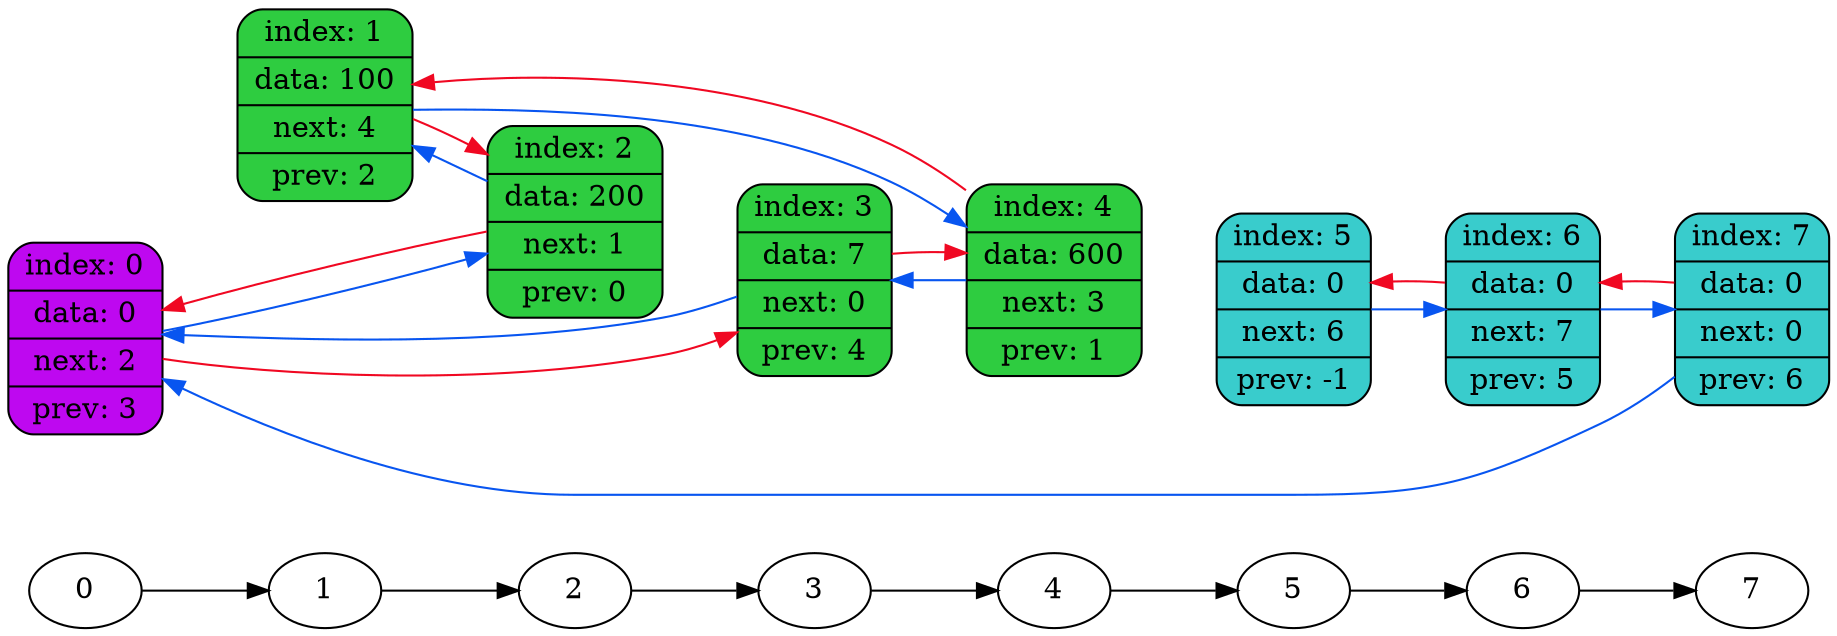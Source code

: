 digraph
{
    rankdir=LR

    "0" -> "1" -> "2" -> "3" -> "4" -> "5" -> "6" -> "7";

    node5[shape=record,style="rounded,filled",fillcolor="#39CCCC",label="index: 5 | data: 0 | next: 6 | prev: -1"];
    node6[shape=record,style="rounded,filled",fillcolor="#39CCCC",label="index: 6 | data: 0 | next: 7 | prev: 5"];
    node7[shape=record,style="rounded,filled",fillcolor="#39CCCC",label="index: 7 | data: 0 | next: 0 | prev: 6"];
    node0[shape=record,style="rounded,filled",fillcolor="#BE08F0",label="index: 0 | data: 0 | next: 2 | prev: 3"];
    node2[shape=record,style="rounded,filled",fillcolor="#2ECC40",label="index: 2 | data: 200 | next: 1 | prev: 0"];
    node1[shape=record,style="rounded,filled",fillcolor="#2ECC40",label="index: 1 | data: 100 | next: 4 | prev: 2"];
    node4[shape=record,style="rounded,filled",fillcolor="#2ECC40",label="index: 4 | data: 600 | next: 3 | prev: 1"];
    node3[shape=record,style="rounded,filled",fillcolor="#2ECC40",label="index: 3 | data: 7 | next: 0 | prev: 4"];

        node0 -> node1[color="none",penwidth=100000000]
    {rank = same; "0"; node0}
    node1 -> node2[color="none",penwidth=100000000]
    {rank = same; "1"; node1}
    node2 -> node3[color="none",penwidth=100000000]
    {rank = same; "2"; node2}
    node3 -> node4[color="none",penwidth=100000000]
    {rank = same; "3"; node3}
    node4 -> node5[color="none",penwidth=100000000]
    {rank = same; "4"; node4}
    node5 -> node6[color="none",penwidth=100000000]
    {rank = same; "5"; node5}
    node6 -> node7[color="none",penwidth=100000000]
    {rank = same; "6"; node6}
    {rank = same; "7"; node7}

    node0 -> node2[color="#0855F0"]
    node2 -> node0[color="#F00822"]
    node2 -> node1[color="#0855F0"]
    node1 -> node2[color="#F00822"]
    node1 -> node4[color="#0855F0"]
    node4 -> node1[color="#F00822"]
    node4 -> node3[color="#0855F0"]
    node3 -> node4[color="#F00822"]
    node3 -> node0[color="#0855F0"]

    node0 -> node3[color="#F00822"]
    node5 -> node6[color="#0855F0"]
    node6 -> node7[color="#0855F0"]
    node7 -> node0[color="#0855F0"]
    node6 -> node5[color="#F00822"]
    node7 -> node6[color="#F00822"]
}